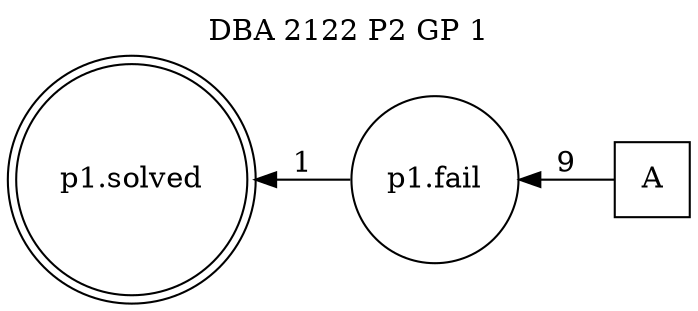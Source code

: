 digraph DBA_2122_P2_GP_1 {
labelloc="tl"
label= " DBA 2122 P2 GP 1 "
rankdir="RL";
graph [ size=" 10 , 10 !"]

"A" [shape="square" label="A"]
"p1.fail" [shape="circle" label="p1.fail"]
"p1.solved" [shape="doublecircle" label="p1.solved"]
"A" -> "p1.fail" [ label=9]
"p1.fail" -> "p1.solved" [ label=1]
}
